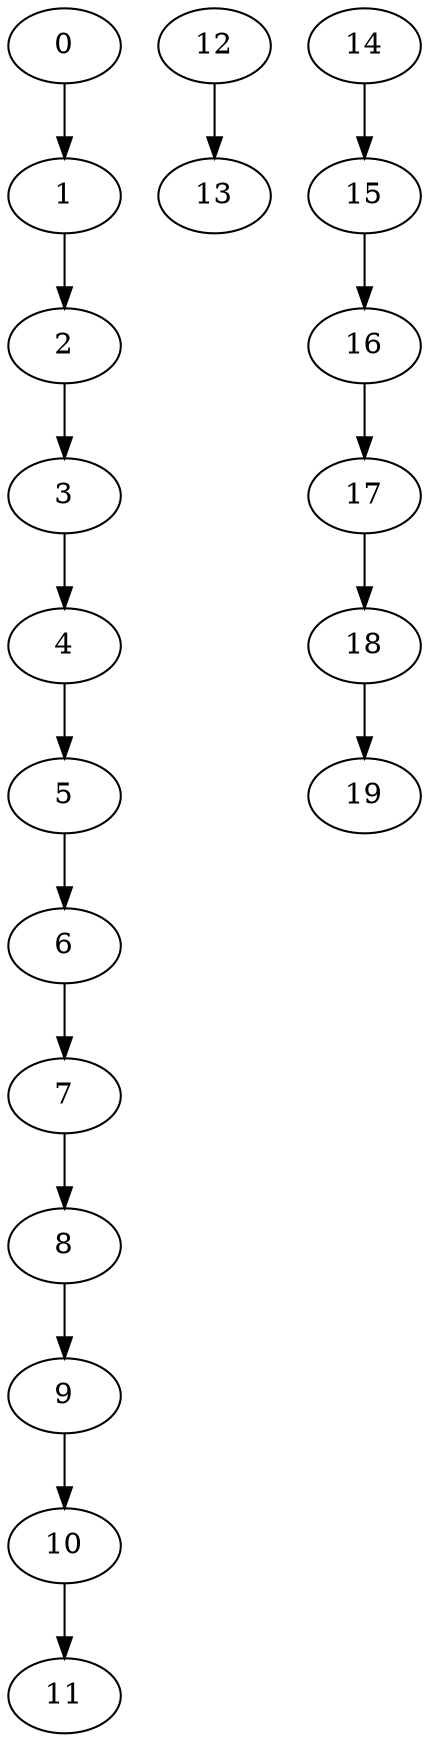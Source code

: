 strict digraph "" {
	0	[handle=0,
		k=None,
		n=None,
		node_type=input,
		pos="(75, 400)",
		rank=0,
		rbs=None,
		repressor_name=None,
		"y-max"=None,
		"y-min"=None];
	1	[handle=1,
		k=None,
		n=None,
		node_type=middle,
		pos="(100, 300)",
		rank=1,
		rbs=None,
		repressor_name=None,
		"y-max"=None,
		"y-min"=None];
	0 -> 1;
	2	[handle=2,
		k=None,
		n=None,
		node_type=middle,
		pos="(100, 200)",
		rank=2,
		rbs=None,
		repressor_name=None,
		"y-max"=None,
		"y-min"=None];
	1 -> 2;
	3	[handle=3,
		k=None,
		n=None,
		node_type=middle,
		pos="(100, 100)",
		rank=3,
		rbs=None,
		repressor_name=None,
		"y-max"=None,
		"y-min"=None];
	2 -> 3;
	4	[handle=4,
		k=None,
		n=None,
		node_type=middle,
		pos="(100, 0)",
		rank=4,
		rbs=None,
		repressor_name=None,
		"y-max"=None,
		"y-min"=None];
	3 -> 4;
	5	[handle=5,
		k=None,
		n=None,
		node_type=middle,
		pos="(100, -100)",
		rank=5,
		rbs=None,
		repressor_name=None,
		"y-max"=None,
		"y-min"=None];
	4 -> 5;
	6	[handle=6,
		k=None,
		n=None,
		node_type=middle,
		pos="(100, -200)",
		rank=6,
		rbs=None,
		repressor_name=None,
		"y-max"=None,
		"y-min"=None];
	5 -> 6;
	7	[handle=7,
		k=None,
		n=None,
		node_type=middle,
		pos="(100, -300)",
		rank=7,
		rbs=None,
		repressor_name=None,
		"y-max"=None,
		"y-min"=None];
	6 -> 7;
	8	[handle=8,
		k=None,
		n=None,
		node_type=middle,
		pos="(100, -400)",
		rank=8,
		rbs=None,
		repressor_name=None,
		"y-max"=None,
		"y-min"=None];
	7 -> 8;
	9	[handle=9,
		k=None,
		n=None,
		node_type=middle,
		pos="(100, -500)",
		rank=9,
		rbs=None,
		repressor_name=None,
		"y-max"=None,
		"y-min"=None];
	8 -> 9;
	10	[handle=10,
		k=None,
		n=None,
		node_type=middle,
		pos="(100, -600)",
		rank=10,
		rbs=None,
		repressor_name=None,
		"y-max"=None,
		"y-min"=None];
	9 -> 10;
	11	[handle=11,
		k=None,
		n=None,
		node_type=output,
		pos="(100, -700)",
		rank=11,
		rbs=None,
		repressor_name=None,
		"y-max"=None,
		"y-min"=None];
	10 -> 11;
	12	[handle=12,
		k=None,
		n=None,
		node_type=input,
		pos="(100, -1600)",
		rank=20,
		rbs=None,
		repressor_name=None,
		"y-max"=None,
		"y-min"=None];
	13	[handle=13,
		k=None,
		n=None,
		node_type=output,
		pos="(100, -1700)",
		rank=21,
		rbs=None,
		repressor_name=None,
		"y-max"=None,
		"y-min"=None];
	12 -> 13;
	14	[handle=14,
		k=None,
		n=None,
		node_type=input,
		pos="(100, -2700)",
		rank=31,
		rbs=None,
		repressor_name=None,
		"y-max"=None,
		"y-min"=None];
	15	[handle=15,
		k=None,
		n=None,
		node_type=middle,
		pos="(100, -2800)",
		rank=32,
		rbs=None,
		repressor_name=None,
		"y-max"=None,
		"y-min"=None];
	14 -> 15;
	16	[handle=16,
		k=None,
		n=None,
		node_type=middle,
		pos="(100, -2900)",
		rank=33,
		rbs=None,
		repressor_name=None,
		"y-max"=None,
		"y-min"=None];
	15 -> 16;
	17	[handle=17,
		k=None,
		n=None,
		node_type=middle,
		pos="(100, -3000)",
		rank=34,
		rbs=None,
		repressor_name=None,
		"y-max"=None,
		"y-min"=None];
	16 -> 17;
	18	[handle=18,
		k=None,
		n=None,
		node_type=middle,
		pos="(100, -3100)",
		rank=35,
		rbs=None,
		repressor_name=None,
		"y-max"=None,
		"y-min"=None];
	17 -> 18;
	19	[handle=19,
		k=None,
		n=None,
		node_type=middle,
		pos="(100, -3200)",
		rank=36,
		rbs=None,
		repressor_name=None,
		"y-max"=None,
		"y-min"=None];
	18 -> 19;
}
